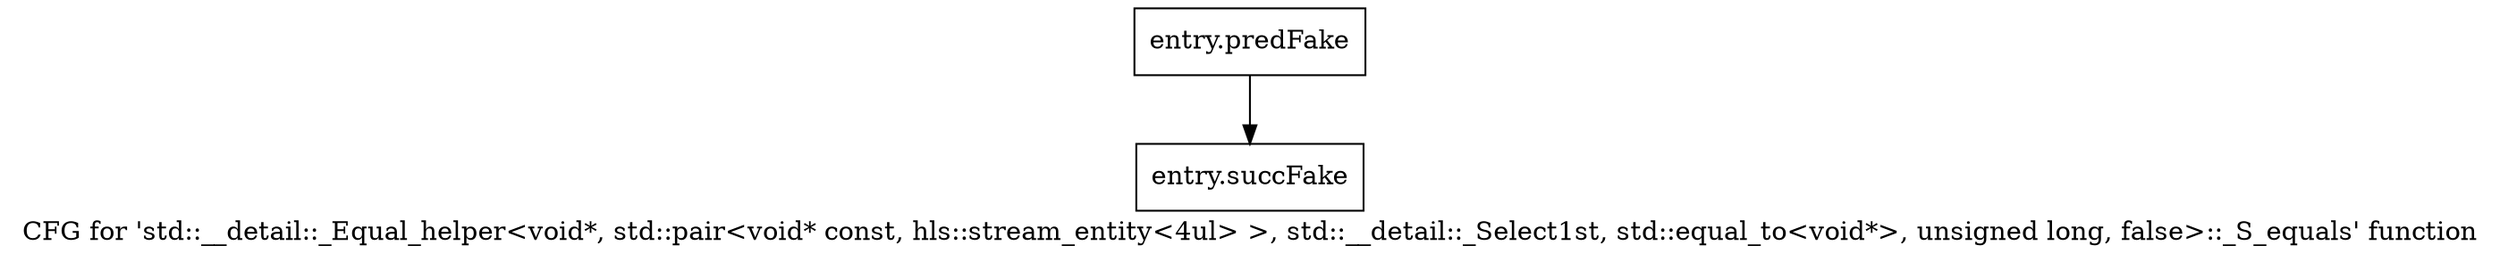 digraph "CFG for 'std::__detail::_Equal_helper\<void*, std::pair\<void* const, hls::stream_entity\<4ul\> \>, std::__detail::_Select1st, std::equal_to\<void*\>, unsigned long, false\>::_S_equals' function" {
	label="CFG for 'std::__detail::_Equal_helper\<void*, std::pair\<void* const, hls::stream_entity\<4ul\> \>, std::__detail::_Select1st, std::equal_to\<void*\>, unsigned long, false\>::_S_equals' function";

	Node0x4361db0 [shape=record,filename="",linenumber="",label="{entry.predFake}"];
	Node0x4361db0 -> Node0x44271d0[ callList="" memoryops="" filename="/tools/Xilinx/Vitis_HLS/2022.1/tps/lnx64/gcc-8.3.0/lib/gcc/x86_64-pc-linux-gnu/8.3.0/../../../../include/c++/8.3.0/bits/hashtable_policy.h" execusionnum="406"];
	Node0x44271d0 [shape=record,filename="/tools/Xilinx/Vitis_HLS/2022.1/tps/lnx64/gcc-8.3.0/lib/gcc/x86_64-pc-linux-gnu/8.3.0/../../../../include/c++/8.3.0/bits/hashtable_policy.h",linenumber="1463",label="{entry.succFake}"];
}
